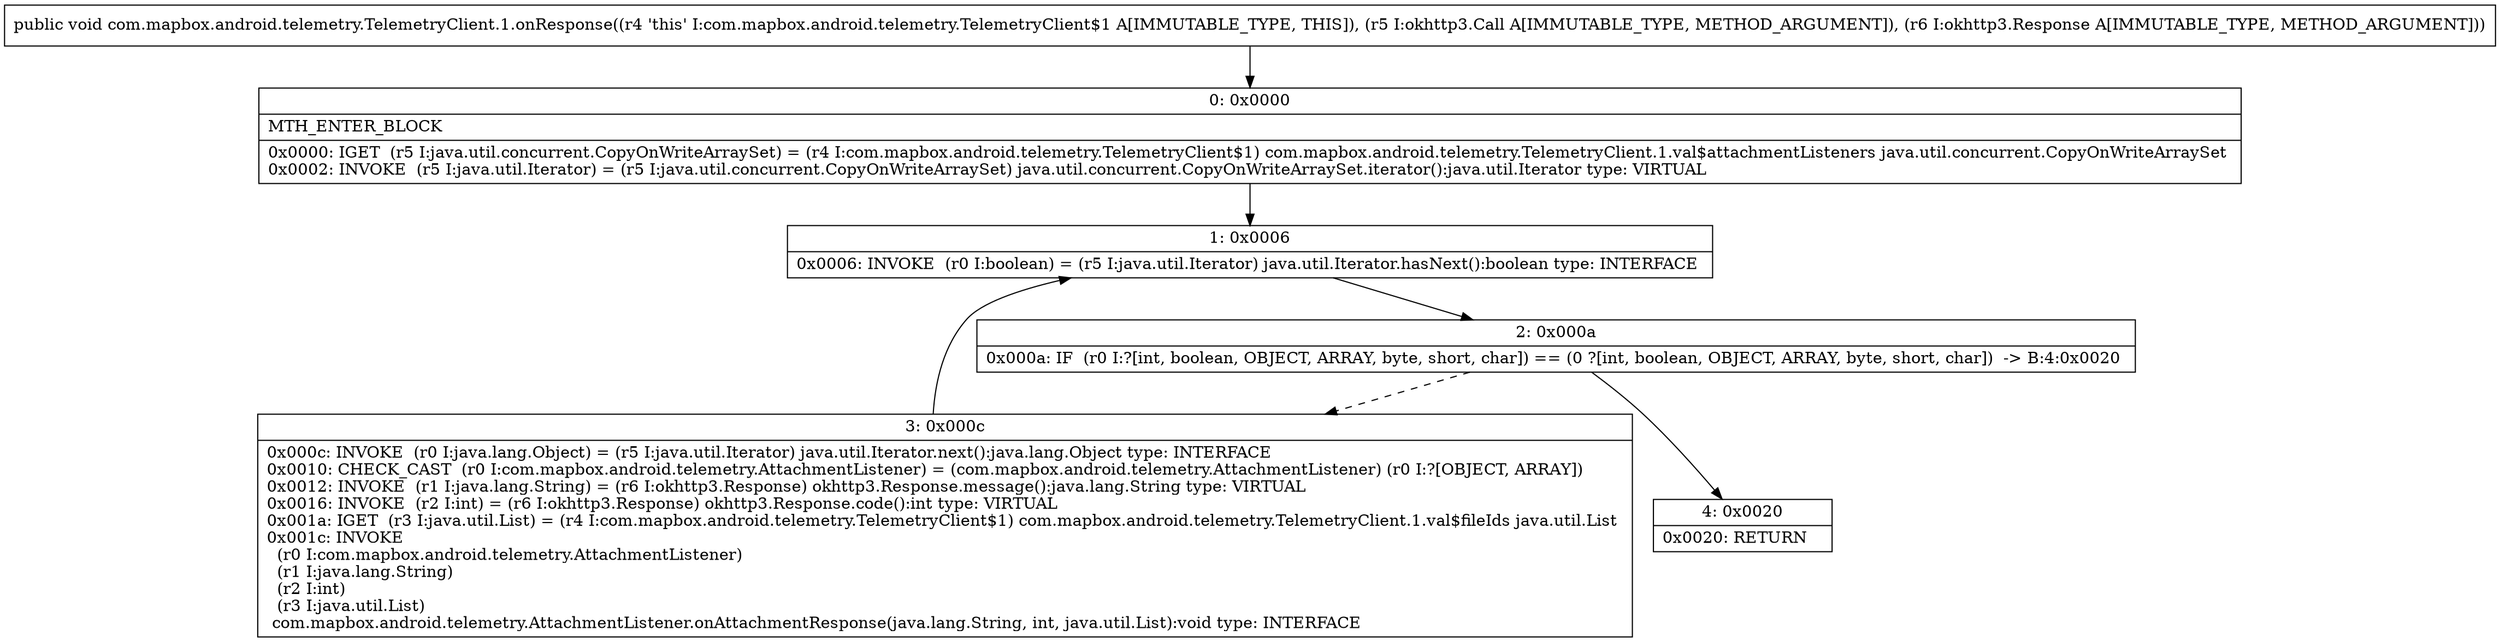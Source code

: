 digraph "CFG forcom.mapbox.android.telemetry.TelemetryClient.1.onResponse(Lokhttp3\/Call;Lokhttp3\/Response;)V" {
Node_0 [shape=record,label="{0\:\ 0x0000|MTH_ENTER_BLOCK\l|0x0000: IGET  (r5 I:java.util.concurrent.CopyOnWriteArraySet) = (r4 I:com.mapbox.android.telemetry.TelemetryClient$1) com.mapbox.android.telemetry.TelemetryClient.1.val$attachmentListeners java.util.concurrent.CopyOnWriteArraySet \l0x0002: INVOKE  (r5 I:java.util.Iterator) = (r5 I:java.util.concurrent.CopyOnWriteArraySet) java.util.concurrent.CopyOnWriteArraySet.iterator():java.util.Iterator type: VIRTUAL \l}"];
Node_1 [shape=record,label="{1\:\ 0x0006|0x0006: INVOKE  (r0 I:boolean) = (r5 I:java.util.Iterator) java.util.Iterator.hasNext():boolean type: INTERFACE \l}"];
Node_2 [shape=record,label="{2\:\ 0x000a|0x000a: IF  (r0 I:?[int, boolean, OBJECT, ARRAY, byte, short, char]) == (0 ?[int, boolean, OBJECT, ARRAY, byte, short, char])  \-\> B:4:0x0020 \l}"];
Node_3 [shape=record,label="{3\:\ 0x000c|0x000c: INVOKE  (r0 I:java.lang.Object) = (r5 I:java.util.Iterator) java.util.Iterator.next():java.lang.Object type: INTERFACE \l0x0010: CHECK_CAST  (r0 I:com.mapbox.android.telemetry.AttachmentListener) = (com.mapbox.android.telemetry.AttachmentListener) (r0 I:?[OBJECT, ARRAY]) \l0x0012: INVOKE  (r1 I:java.lang.String) = (r6 I:okhttp3.Response) okhttp3.Response.message():java.lang.String type: VIRTUAL \l0x0016: INVOKE  (r2 I:int) = (r6 I:okhttp3.Response) okhttp3.Response.code():int type: VIRTUAL \l0x001a: IGET  (r3 I:java.util.List) = (r4 I:com.mapbox.android.telemetry.TelemetryClient$1) com.mapbox.android.telemetry.TelemetryClient.1.val$fileIds java.util.List \l0x001c: INVOKE  \l  (r0 I:com.mapbox.android.telemetry.AttachmentListener)\l  (r1 I:java.lang.String)\l  (r2 I:int)\l  (r3 I:java.util.List)\l com.mapbox.android.telemetry.AttachmentListener.onAttachmentResponse(java.lang.String, int, java.util.List):void type: INTERFACE \l}"];
Node_4 [shape=record,label="{4\:\ 0x0020|0x0020: RETURN   \l}"];
MethodNode[shape=record,label="{public void com.mapbox.android.telemetry.TelemetryClient.1.onResponse((r4 'this' I:com.mapbox.android.telemetry.TelemetryClient$1 A[IMMUTABLE_TYPE, THIS]), (r5 I:okhttp3.Call A[IMMUTABLE_TYPE, METHOD_ARGUMENT]), (r6 I:okhttp3.Response A[IMMUTABLE_TYPE, METHOD_ARGUMENT])) }"];
MethodNode -> Node_0;
Node_0 -> Node_1;
Node_1 -> Node_2;
Node_2 -> Node_3[style=dashed];
Node_2 -> Node_4;
Node_3 -> Node_1;
}

